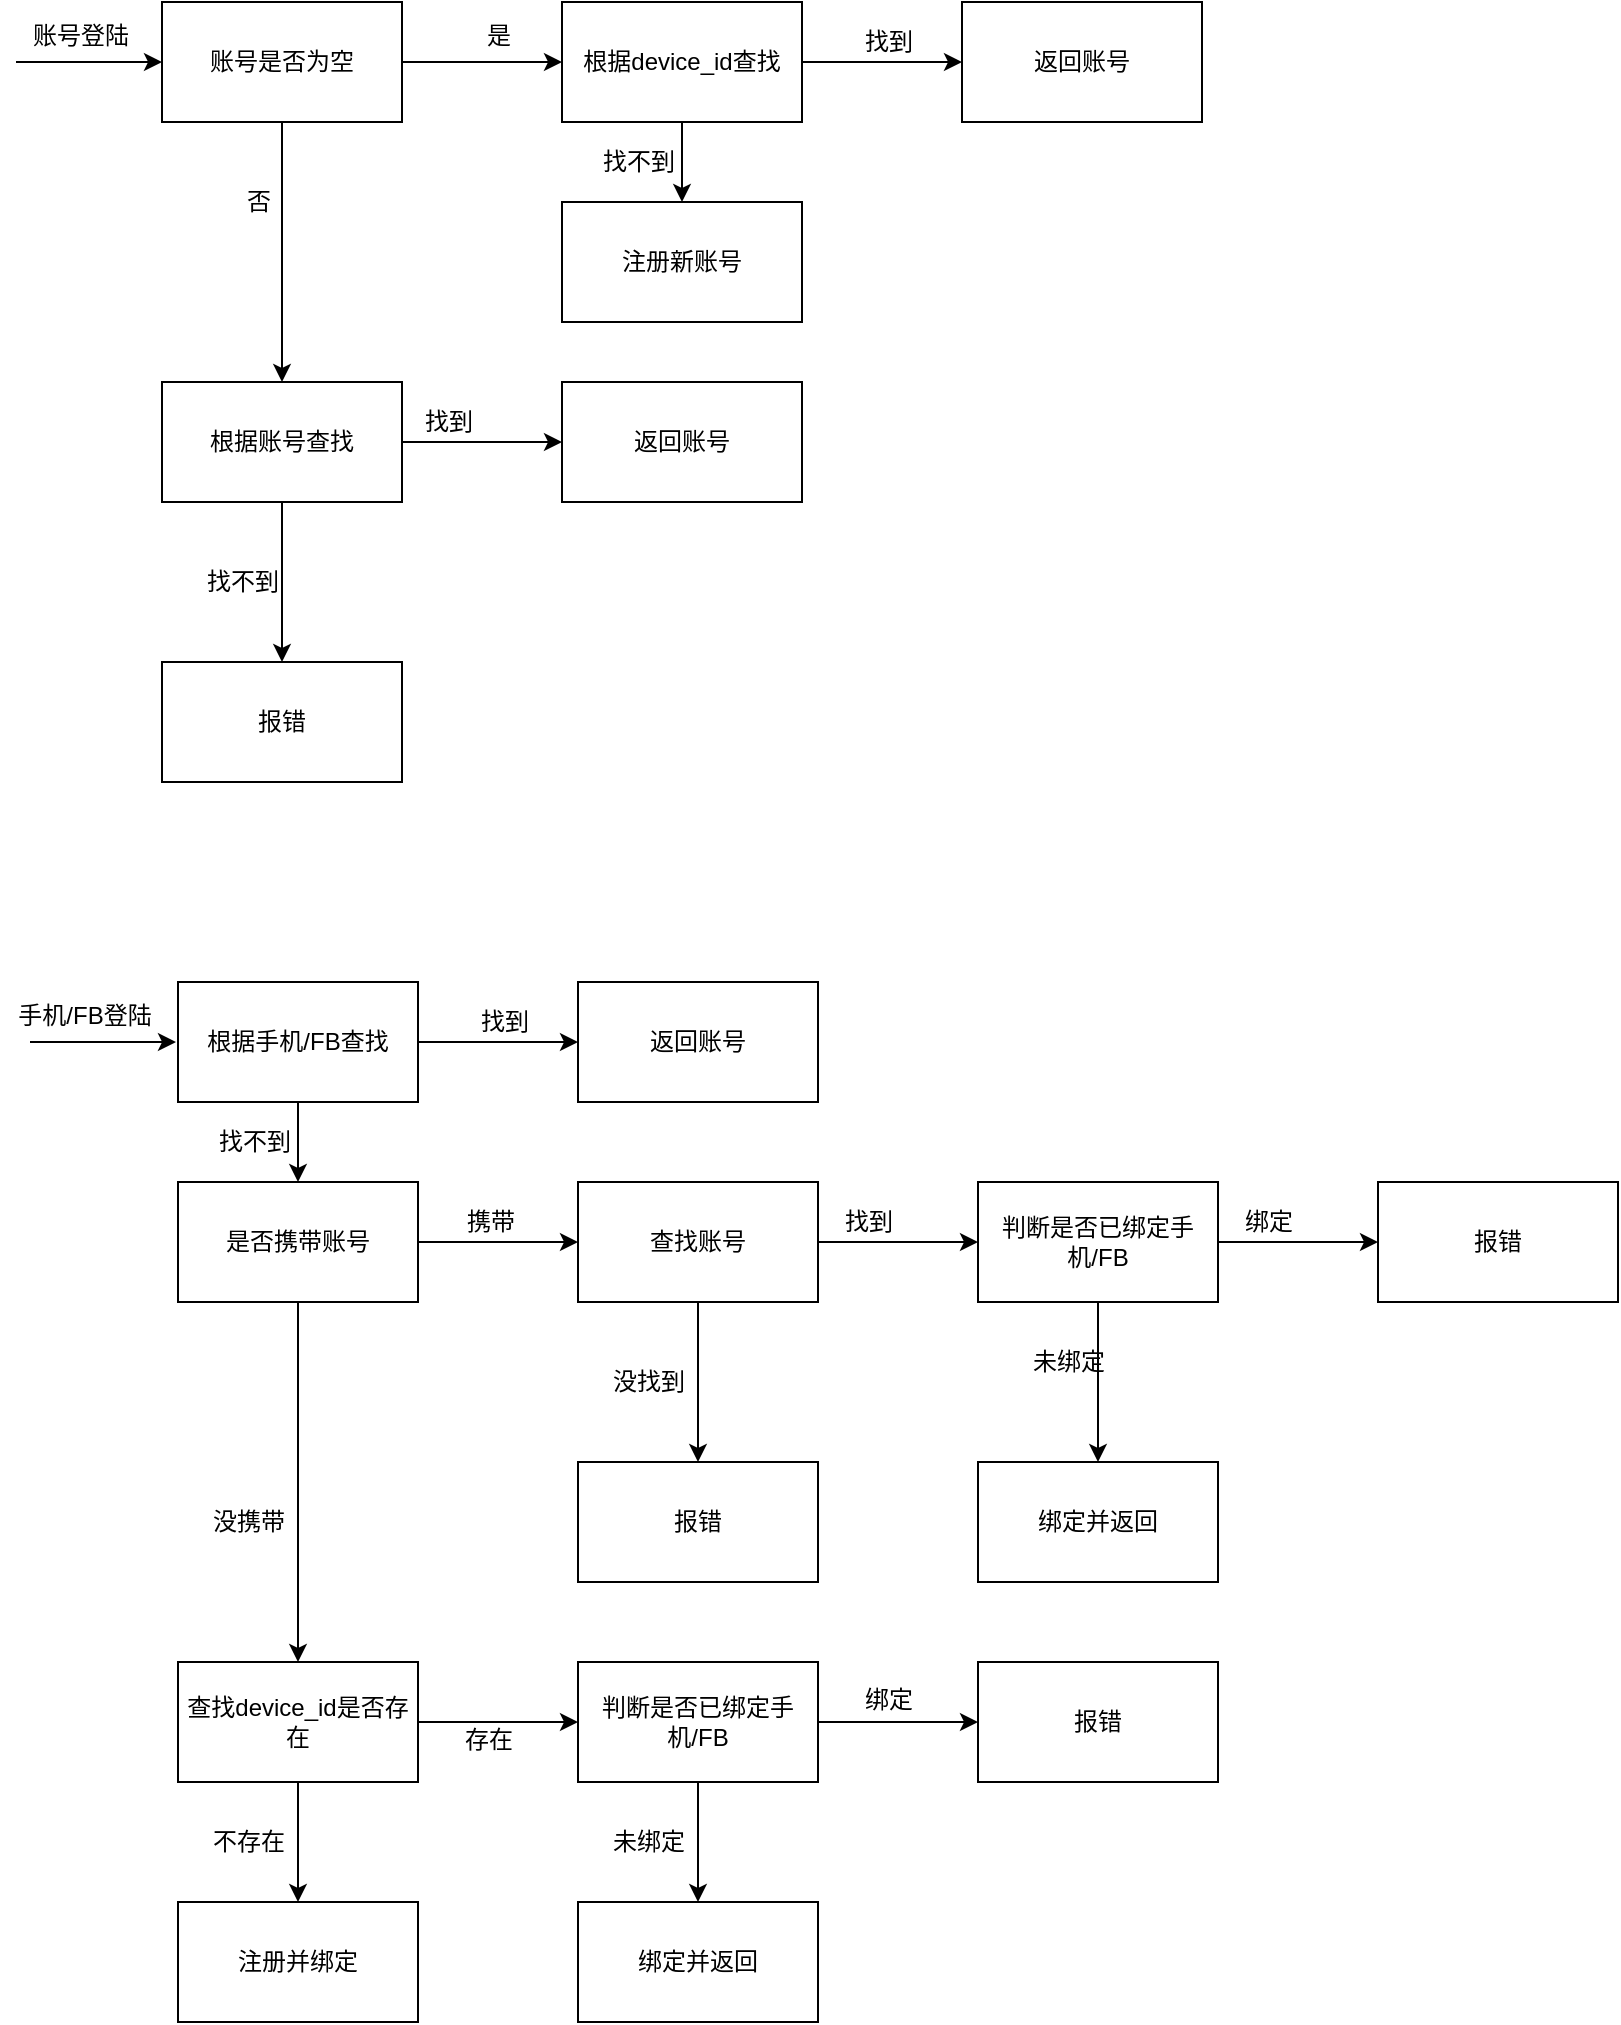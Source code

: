 <mxfile version="14.5.1" type="github">
  <diagram id="_5SUATx5Qh94MsyphIVc" name="Page-1">
    <mxGraphModel dx="981" dy="521" grid="1" gridSize="10" guides="1" tooltips="1" connect="1" arrows="1" fold="1" page="1" pageScale="1" pageWidth="827" pageHeight="1169" math="0" shadow="0">
      <root>
        <mxCell id="0" />
        <mxCell id="1" parent="0" />
        <mxCell id="siiP2Zlp8xh198dHxCed-1" value="" style="endArrow=classic;html=1;" edge="1" parent="1" target="siiP2Zlp8xh198dHxCed-2">
          <mxGeometry width="50" height="50" relative="1" as="geometry">
            <mxPoint x="74" y="320" as="sourcePoint" />
            <mxPoint x="207" y="320" as="targetPoint" />
          </mxGeometry>
        </mxCell>
        <mxCell id="siiP2Zlp8xh198dHxCed-5" value="" style="edgeStyle=orthogonalEdgeStyle;rounded=0;orthogonalLoop=1;jettySize=auto;html=1;" edge="1" parent="1" source="siiP2Zlp8xh198dHxCed-2" target="siiP2Zlp8xh198dHxCed-4">
          <mxGeometry relative="1" as="geometry" />
        </mxCell>
        <mxCell id="siiP2Zlp8xh198dHxCed-9" value="" style="edgeStyle=orthogonalEdgeStyle;rounded=0;orthogonalLoop=1;jettySize=auto;html=1;" edge="1" parent="1" source="siiP2Zlp8xh198dHxCed-2" target="siiP2Zlp8xh198dHxCed-8">
          <mxGeometry relative="1" as="geometry" />
        </mxCell>
        <mxCell id="siiP2Zlp8xh198dHxCed-2" value="账号是否为空" style="rounded=0;whiteSpace=wrap;html=1;" vertex="1" parent="1">
          <mxGeometry x="147" y="290" width="120" height="60" as="geometry" />
        </mxCell>
        <mxCell id="siiP2Zlp8xh198dHxCed-3" value="账号登陆" style="text;html=1;strokeColor=none;fillColor=none;align=center;verticalAlign=middle;whiteSpace=wrap;rounded=0;" vertex="1" parent="1">
          <mxGeometry x="73" y="297" width="67" height="20" as="geometry" />
        </mxCell>
        <mxCell id="siiP2Zlp8xh198dHxCed-11" value="" style="edgeStyle=orthogonalEdgeStyle;rounded=0;orthogonalLoop=1;jettySize=auto;html=1;" edge="1" parent="1" source="siiP2Zlp8xh198dHxCed-4" target="siiP2Zlp8xh198dHxCed-10">
          <mxGeometry relative="1" as="geometry" />
        </mxCell>
        <mxCell id="siiP2Zlp8xh198dHxCed-14" value="" style="edgeStyle=orthogonalEdgeStyle;rounded=0;orthogonalLoop=1;jettySize=auto;html=1;" edge="1" parent="1" source="siiP2Zlp8xh198dHxCed-4" target="siiP2Zlp8xh198dHxCed-13">
          <mxGeometry relative="1" as="geometry" />
        </mxCell>
        <mxCell id="siiP2Zlp8xh198dHxCed-4" value="根据device_id查找" style="whiteSpace=wrap;html=1;rounded=0;" vertex="1" parent="1">
          <mxGeometry x="347" y="290" width="120" height="60" as="geometry" />
        </mxCell>
        <mxCell id="siiP2Zlp8xh198dHxCed-6" value="是" style="text;html=1;align=center;verticalAlign=middle;resizable=0;points=[];autosize=1;" vertex="1" parent="1">
          <mxGeometry x="300" y="297" width="30" height="20" as="geometry" />
        </mxCell>
        <mxCell id="siiP2Zlp8xh198dHxCed-7" value="否" style="text;html=1;align=center;verticalAlign=middle;resizable=0;points=[];autosize=1;" vertex="1" parent="1">
          <mxGeometry x="180" y="380" width="30" height="20" as="geometry" />
        </mxCell>
        <mxCell id="siiP2Zlp8xh198dHxCed-19" value="" style="edgeStyle=orthogonalEdgeStyle;rounded=0;orthogonalLoop=1;jettySize=auto;html=1;" edge="1" parent="1" source="siiP2Zlp8xh198dHxCed-8" target="siiP2Zlp8xh198dHxCed-18">
          <mxGeometry relative="1" as="geometry" />
        </mxCell>
        <mxCell id="siiP2Zlp8xh198dHxCed-22" value="" style="edgeStyle=orthogonalEdgeStyle;rounded=0;orthogonalLoop=1;jettySize=auto;html=1;" edge="1" parent="1" source="siiP2Zlp8xh198dHxCed-8" target="siiP2Zlp8xh198dHxCed-21">
          <mxGeometry relative="1" as="geometry" />
        </mxCell>
        <mxCell id="siiP2Zlp8xh198dHxCed-8" value="根据账号查找" style="whiteSpace=wrap;html=1;rounded=0;" vertex="1" parent="1">
          <mxGeometry x="147" y="480" width="120" height="60" as="geometry" />
        </mxCell>
        <mxCell id="siiP2Zlp8xh198dHxCed-10" value="返回账号" style="whiteSpace=wrap;html=1;rounded=0;" vertex="1" parent="1">
          <mxGeometry x="547" y="290" width="120" height="60" as="geometry" />
        </mxCell>
        <mxCell id="siiP2Zlp8xh198dHxCed-12" value="找到" style="text;html=1;align=center;verticalAlign=middle;resizable=0;points=[];autosize=1;" vertex="1" parent="1">
          <mxGeometry x="490" y="300" width="40" height="20" as="geometry" />
        </mxCell>
        <mxCell id="siiP2Zlp8xh198dHxCed-13" value="注册新账号" style="whiteSpace=wrap;html=1;rounded=0;" vertex="1" parent="1">
          <mxGeometry x="347" y="390" width="120" height="60" as="geometry" />
        </mxCell>
        <mxCell id="siiP2Zlp8xh198dHxCed-15" value="找不到" style="text;html=1;align=center;verticalAlign=middle;resizable=0;points=[];autosize=1;" vertex="1" parent="1">
          <mxGeometry x="360" y="360" width="50" height="20" as="geometry" />
        </mxCell>
        <mxCell id="siiP2Zlp8xh198dHxCed-18" value="返回账号" style="whiteSpace=wrap;html=1;rounded=0;" vertex="1" parent="1">
          <mxGeometry x="347" y="480" width="120" height="60" as="geometry" />
        </mxCell>
        <mxCell id="siiP2Zlp8xh198dHxCed-20" value="找到" style="text;html=1;align=center;verticalAlign=middle;resizable=0;points=[];autosize=1;" vertex="1" parent="1">
          <mxGeometry x="270" y="490" width="40" height="20" as="geometry" />
        </mxCell>
        <mxCell id="siiP2Zlp8xh198dHxCed-21" value="报错" style="whiteSpace=wrap;html=1;rounded=0;" vertex="1" parent="1">
          <mxGeometry x="147" y="620" width="120" height="60" as="geometry" />
        </mxCell>
        <mxCell id="siiP2Zlp8xh198dHxCed-23" value="找不到" style="text;html=1;align=center;verticalAlign=middle;resizable=0;points=[];autosize=1;" vertex="1" parent="1">
          <mxGeometry x="162" y="570" width="50" height="20" as="geometry" />
        </mxCell>
        <mxCell id="siiP2Zlp8xh198dHxCed-24" value="" style="endArrow=classic;html=1;" edge="1" parent="1">
          <mxGeometry width="50" height="50" relative="1" as="geometry">
            <mxPoint x="81" y="810" as="sourcePoint" />
            <mxPoint x="154" y="810" as="targetPoint" />
          </mxGeometry>
        </mxCell>
        <mxCell id="siiP2Zlp8xh198dHxCed-28" value="手机/FB登陆" style="text;html=1;strokeColor=none;fillColor=none;align=center;verticalAlign=middle;whiteSpace=wrap;rounded=0;" vertex="1" parent="1">
          <mxGeometry x="70" y="787" width="77" height="20" as="geometry" />
        </mxCell>
        <mxCell id="siiP2Zlp8xh198dHxCed-29" value="" style="edgeStyle=orthogonalEdgeStyle;rounded=0;orthogonalLoop=1;jettySize=auto;html=1;" edge="1" parent="1" source="siiP2Zlp8xh198dHxCed-31" target="siiP2Zlp8xh198dHxCed-37">
          <mxGeometry relative="1" as="geometry" />
        </mxCell>
        <mxCell id="siiP2Zlp8xh198dHxCed-30" value="" style="edgeStyle=orthogonalEdgeStyle;rounded=0;orthogonalLoop=1;jettySize=auto;html=1;" edge="1" parent="1" source="siiP2Zlp8xh198dHxCed-31" target="siiP2Zlp8xh198dHxCed-39">
          <mxGeometry relative="1" as="geometry" />
        </mxCell>
        <mxCell id="siiP2Zlp8xh198dHxCed-31" value="根据手机/FB查找" style="whiteSpace=wrap;html=1;rounded=0;" vertex="1" parent="1">
          <mxGeometry x="155" y="780" width="120" height="60" as="geometry" />
        </mxCell>
        <mxCell id="siiP2Zlp8xh198dHxCed-37" value="返回账号" style="whiteSpace=wrap;html=1;rounded=0;" vertex="1" parent="1">
          <mxGeometry x="355" y="780" width="120" height="60" as="geometry" />
        </mxCell>
        <mxCell id="siiP2Zlp8xh198dHxCed-38" value="找到" style="text;html=1;align=center;verticalAlign=middle;resizable=0;points=[];autosize=1;" vertex="1" parent="1">
          <mxGeometry x="298" y="790" width="40" height="20" as="geometry" />
        </mxCell>
        <mxCell id="siiP2Zlp8xh198dHxCed-46" value="" style="edgeStyle=orthogonalEdgeStyle;rounded=0;orthogonalLoop=1;jettySize=auto;html=1;" edge="1" parent="1" source="siiP2Zlp8xh198dHxCed-39" target="siiP2Zlp8xh198dHxCed-45">
          <mxGeometry relative="1" as="geometry" />
        </mxCell>
        <mxCell id="siiP2Zlp8xh198dHxCed-75" value="" style="edgeStyle=orthogonalEdgeStyle;rounded=0;orthogonalLoop=1;jettySize=auto;html=1;entryX=0.5;entryY=0;entryDx=0;entryDy=0;" edge="1" parent="1" source="siiP2Zlp8xh198dHxCed-39" target="siiP2Zlp8xh198dHxCed-41">
          <mxGeometry relative="1" as="geometry">
            <mxPoint x="215" y="1020" as="targetPoint" />
          </mxGeometry>
        </mxCell>
        <mxCell id="siiP2Zlp8xh198dHxCed-39" value="是否携带账号" style="whiteSpace=wrap;html=1;rounded=0;" vertex="1" parent="1">
          <mxGeometry x="155" y="880" width="120" height="60" as="geometry" />
        </mxCell>
        <mxCell id="siiP2Zlp8xh198dHxCed-40" value="找不到" style="text;html=1;align=center;verticalAlign=middle;resizable=0;points=[];autosize=1;" vertex="1" parent="1">
          <mxGeometry x="168" y="850" width="50" height="20" as="geometry" />
        </mxCell>
        <mxCell id="siiP2Zlp8xh198dHxCed-69" value="" style="edgeStyle=orthogonalEdgeStyle;rounded=0;orthogonalLoop=1;jettySize=auto;html=1;entryX=0;entryY=0.5;entryDx=0;entryDy=0;" edge="1" parent="1" source="siiP2Zlp8xh198dHxCed-41" target="siiP2Zlp8xh198dHxCed-84">
          <mxGeometry relative="1" as="geometry">
            <mxPoint x="320" y="1100" as="targetPoint" />
          </mxGeometry>
        </mxCell>
        <mxCell id="siiP2Zlp8xh198dHxCed-72" value="" style="edgeStyle=orthogonalEdgeStyle;rounded=0;orthogonalLoop=1;jettySize=auto;html=1;" edge="1" parent="1" source="siiP2Zlp8xh198dHxCed-41" target="siiP2Zlp8xh198dHxCed-71">
          <mxGeometry relative="1" as="geometry" />
        </mxCell>
        <mxCell id="siiP2Zlp8xh198dHxCed-41" value="&lt;span&gt;查找device_id是否存在&lt;/span&gt;" style="whiteSpace=wrap;html=1;rounded=0;" vertex="1" parent="1">
          <mxGeometry x="155" y="1120" width="120" height="60" as="geometry" />
        </mxCell>
        <mxCell id="siiP2Zlp8xh198dHxCed-42" value="没携带" style="text;html=1;align=center;verticalAlign=middle;resizable=0;points=[];autosize=1;" vertex="1" parent="1">
          <mxGeometry x="165" y="1040" width="50" height="20" as="geometry" />
        </mxCell>
        <mxCell id="siiP2Zlp8xh198dHxCed-59" value="" style="edgeStyle=orthogonalEdgeStyle;rounded=0;orthogonalLoop=1;jettySize=auto;html=1;" edge="1" parent="1" source="siiP2Zlp8xh198dHxCed-45" target="siiP2Zlp8xh198dHxCed-58">
          <mxGeometry relative="1" as="geometry" />
        </mxCell>
        <mxCell id="siiP2Zlp8xh198dHxCed-62" value="" style="edgeStyle=orthogonalEdgeStyle;rounded=0;orthogonalLoop=1;jettySize=auto;html=1;" edge="1" parent="1" source="siiP2Zlp8xh198dHxCed-45" target="siiP2Zlp8xh198dHxCed-61">
          <mxGeometry relative="1" as="geometry" />
        </mxCell>
        <mxCell id="siiP2Zlp8xh198dHxCed-45" value="查找账号" style="whiteSpace=wrap;html=1;rounded=0;" vertex="1" parent="1">
          <mxGeometry x="355" y="880" width="120" height="60" as="geometry" />
        </mxCell>
        <mxCell id="siiP2Zlp8xh198dHxCed-47" value="携带" style="text;html=1;align=center;verticalAlign=middle;resizable=0;points=[];autosize=1;" vertex="1" parent="1">
          <mxGeometry x="291" y="890" width="40" height="20" as="geometry" />
        </mxCell>
        <mxCell id="siiP2Zlp8xh198dHxCed-77" value="" style="edgeStyle=orthogonalEdgeStyle;rounded=0;orthogonalLoop=1;jettySize=auto;html=1;" edge="1" parent="1" source="siiP2Zlp8xh198dHxCed-58" target="siiP2Zlp8xh198dHxCed-76">
          <mxGeometry relative="1" as="geometry" />
        </mxCell>
        <mxCell id="siiP2Zlp8xh198dHxCed-80" value="" style="edgeStyle=orthogonalEdgeStyle;rounded=0;orthogonalLoop=1;jettySize=auto;html=1;" edge="1" parent="1" source="siiP2Zlp8xh198dHxCed-58" target="siiP2Zlp8xh198dHxCed-79">
          <mxGeometry relative="1" as="geometry" />
        </mxCell>
        <mxCell id="siiP2Zlp8xh198dHxCed-58" value="判断是否已绑定手机/FB" style="whiteSpace=wrap;html=1;rounded=0;" vertex="1" parent="1">
          <mxGeometry x="555" y="880" width="120" height="60" as="geometry" />
        </mxCell>
        <mxCell id="siiP2Zlp8xh198dHxCed-60" value="找到" style="text;html=1;align=center;verticalAlign=middle;resizable=0;points=[];autosize=1;" vertex="1" parent="1">
          <mxGeometry x="480" y="890" width="40" height="20" as="geometry" />
        </mxCell>
        <mxCell id="siiP2Zlp8xh198dHxCed-61" value="报错" style="whiteSpace=wrap;html=1;rounded=0;" vertex="1" parent="1">
          <mxGeometry x="355" y="1020" width="120" height="60" as="geometry" />
        </mxCell>
        <mxCell id="siiP2Zlp8xh198dHxCed-63" value="没找到" style="text;html=1;align=center;verticalAlign=middle;resizable=0;points=[];autosize=1;" vertex="1" parent="1">
          <mxGeometry x="365" y="970" width="50" height="20" as="geometry" />
        </mxCell>
        <mxCell id="siiP2Zlp8xh198dHxCed-70" value="存在" style="text;html=1;align=center;verticalAlign=middle;resizable=0;points=[];autosize=1;" vertex="1" parent="1">
          <mxGeometry x="290" y="1149" width="40" height="20" as="geometry" />
        </mxCell>
        <mxCell id="siiP2Zlp8xh198dHxCed-71" value="注册并绑定" style="whiteSpace=wrap;html=1;rounded=0;" vertex="1" parent="1">
          <mxGeometry x="155" y="1240" width="120" height="60" as="geometry" />
        </mxCell>
        <mxCell id="siiP2Zlp8xh198dHxCed-73" value="不存在" style="text;html=1;align=center;verticalAlign=middle;resizable=0;points=[];autosize=1;" vertex="1" parent="1">
          <mxGeometry x="165" y="1200" width="50" height="20" as="geometry" />
        </mxCell>
        <mxCell id="siiP2Zlp8xh198dHxCed-76" value="报错" style="whiteSpace=wrap;html=1;rounded=0;" vertex="1" parent="1">
          <mxGeometry x="755" y="880" width="120" height="60" as="geometry" />
        </mxCell>
        <mxCell id="siiP2Zlp8xh198dHxCed-78" value="绑定" style="text;html=1;align=center;verticalAlign=middle;resizable=0;points=[];autosize=1;" vertex="1" parent="1">
          <mxGeometry x="680" y="890" width="40" height="20" as="geometry" />
        </mxCell>
        <mxCell id="siiP2Zlp8xh198dHxCed-79" value="&lt;span&gt;绑定并返回&lt;/span&gt;" style="whiteSpace=wrap;html=1;rounded=0;" vertex="1" parent="1">
          <mxGeometry x="555" y="1020" width="120" height="60" as="geometry" />
        </mxCell>
        <mxCell id="siiP2Zlp8xh198dHxCed-81" value="未绑定" style="text;html=1;align=center;verticalAlign=middle;resizable=0;points=[];autosize=1;" vertex="1" parent="1">
          <mxGeometry x="575" y="960" width="50" height="20" as="geometry" />
        </mxCell>
        <mxCell id="siiP2Zlp8xh198dHxCed-82" value="" style="edgeStyle=orthogonalEdgeStyle;rounded=0;orthogonalLoop=1;jettySize=auto;html=1;" edge="1" parent="1" source="siiP2Zlp8xh198dHxCed-84" target="siiP2Zlp8xh198dHxCed-85">
          <mxGeometry relative="1" as="geometry" />
        </mxCell>
        <mxCell id="siiP2Zlp8xh198dHxCed-83" value="" style="edgeStyle=orthogonalEdgeStyle;rounded=0;orthogonalLoop=1;jettySize=auto;html=1;" edge="1" parent="1" source="siiP2Zlp8xh198dHxCed-84" target="siiP2Zlp8xh198dHxCed-87">
          <mxGeometry relative="1" as="geometry" />
        </mxCell>
        <mxCell id="siiP2Zlp8xh198dHxCed-84" value="判断是否已绑定手机/FB" style="whiteSpace=wrap;html=1;rounded=0;" vertex="1" parent="1">
          <mxGeometry x="355" y="1120" width="120" height="60" as="geometry" />
        </mxCell>
        <mxCell id="siiP2Zlp8xh198dHxCed-85" value="报错" style="whiteSpace=wrap;html=1;rounded=0;" vertex="1" parent="1">
          <mxGeometry x="555" y="1120" width="120" height="60" as="geometry" />
        </mxCell>
        <mxCell id="siiP2Zlp8xh198dHxCed-86" value="绑定" style="text;html=1;align=center;verticalAlign=middle;resizable=0;points=[];autosize=1;" vertex="1" parent="1">
          <mxGeometry x="490" y="1129" width="40" height="20" as="geometry" />
        </mxCell>
        <mxCell id="siiP2Zlp8xh198dHxCed-87" value="&lt;span&gt;绑定并返回&lt;/span&gt;" style="whiteSpace=wrap;html=1;rounded=0;" vertex="1" parent="1">
          <mxGeometry x="355" y="1240" width="120" height="60" as="geometry" />
        </mxCell>
        <mxCell id="siiP2Zlp8xh198dHxCed-88" value="未绑定" style="text;html=1;align=center;verticalAlign=middle;resizable=0;points=[];autosize=1;" vertex="1" parent="1">
          <mxGeometry x="365" y="1200" width="50" height="20" as="geometry" />
        </mxCell>
      </root>
    </mxGraphModel>
  </diagram>
</mxfile>
